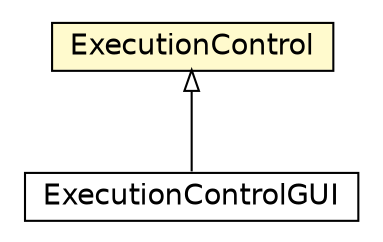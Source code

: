 #!/usr/local/bin/dot
#
# Class diagram 
# Generated by UMLGraph version 5.1 (http://www.umlgraph.org/)
#

digraph G {
	edge [fontname="Helvetica",fontsize=10,labelfontname="Helvetica",labelfontsize=10];
	node [fontname="Helvetica",fontsize=10,shape=plaintext];
	nodesep=0.25;
	ranksep=0.5;
	// jason.control.ExecutionControlGUI
	c29125 [label=<<table title="jason.control.ExecutionControlGUI" border="0" cellborder="1" cellspacing="0" cellpadding="2" port="p" href="./ExecutionControlGUI.html">
		<tr><td><table border="0" cellspacing="0" cellpadding="1">
<tr><td align="center" balign="center"> ExecutionControlGUI </td></tr>
		</table></td></tr>
		</table>>, fontname="Helvetica", fontcolor="black", fontsize=14.0];
	// jason.control.ExecutionControl
	c29126 [label=<<table title="jason.control.ExecutionControl" border="0" cellborder="1" cellspacing="0" cellpadding="2" port="p" bgcolor="lemonChiffon" href="./ExecutionControl.html">
		<tr><td><table border="0" cellspacing="0" cellpadding="1">
<tr><td align="center" balign="center"> ExecutionControl </td></tr>
		</table></td></tr>
		</table>>, fontname="Helvetica", fontcolor="black", fontsize=14.0];
	//jason.control.ExecutionControlGUI extends jason.control.ExecutionControl
	c29126:p -> c29125:p [dir=back,arrowtail=empty];
}

